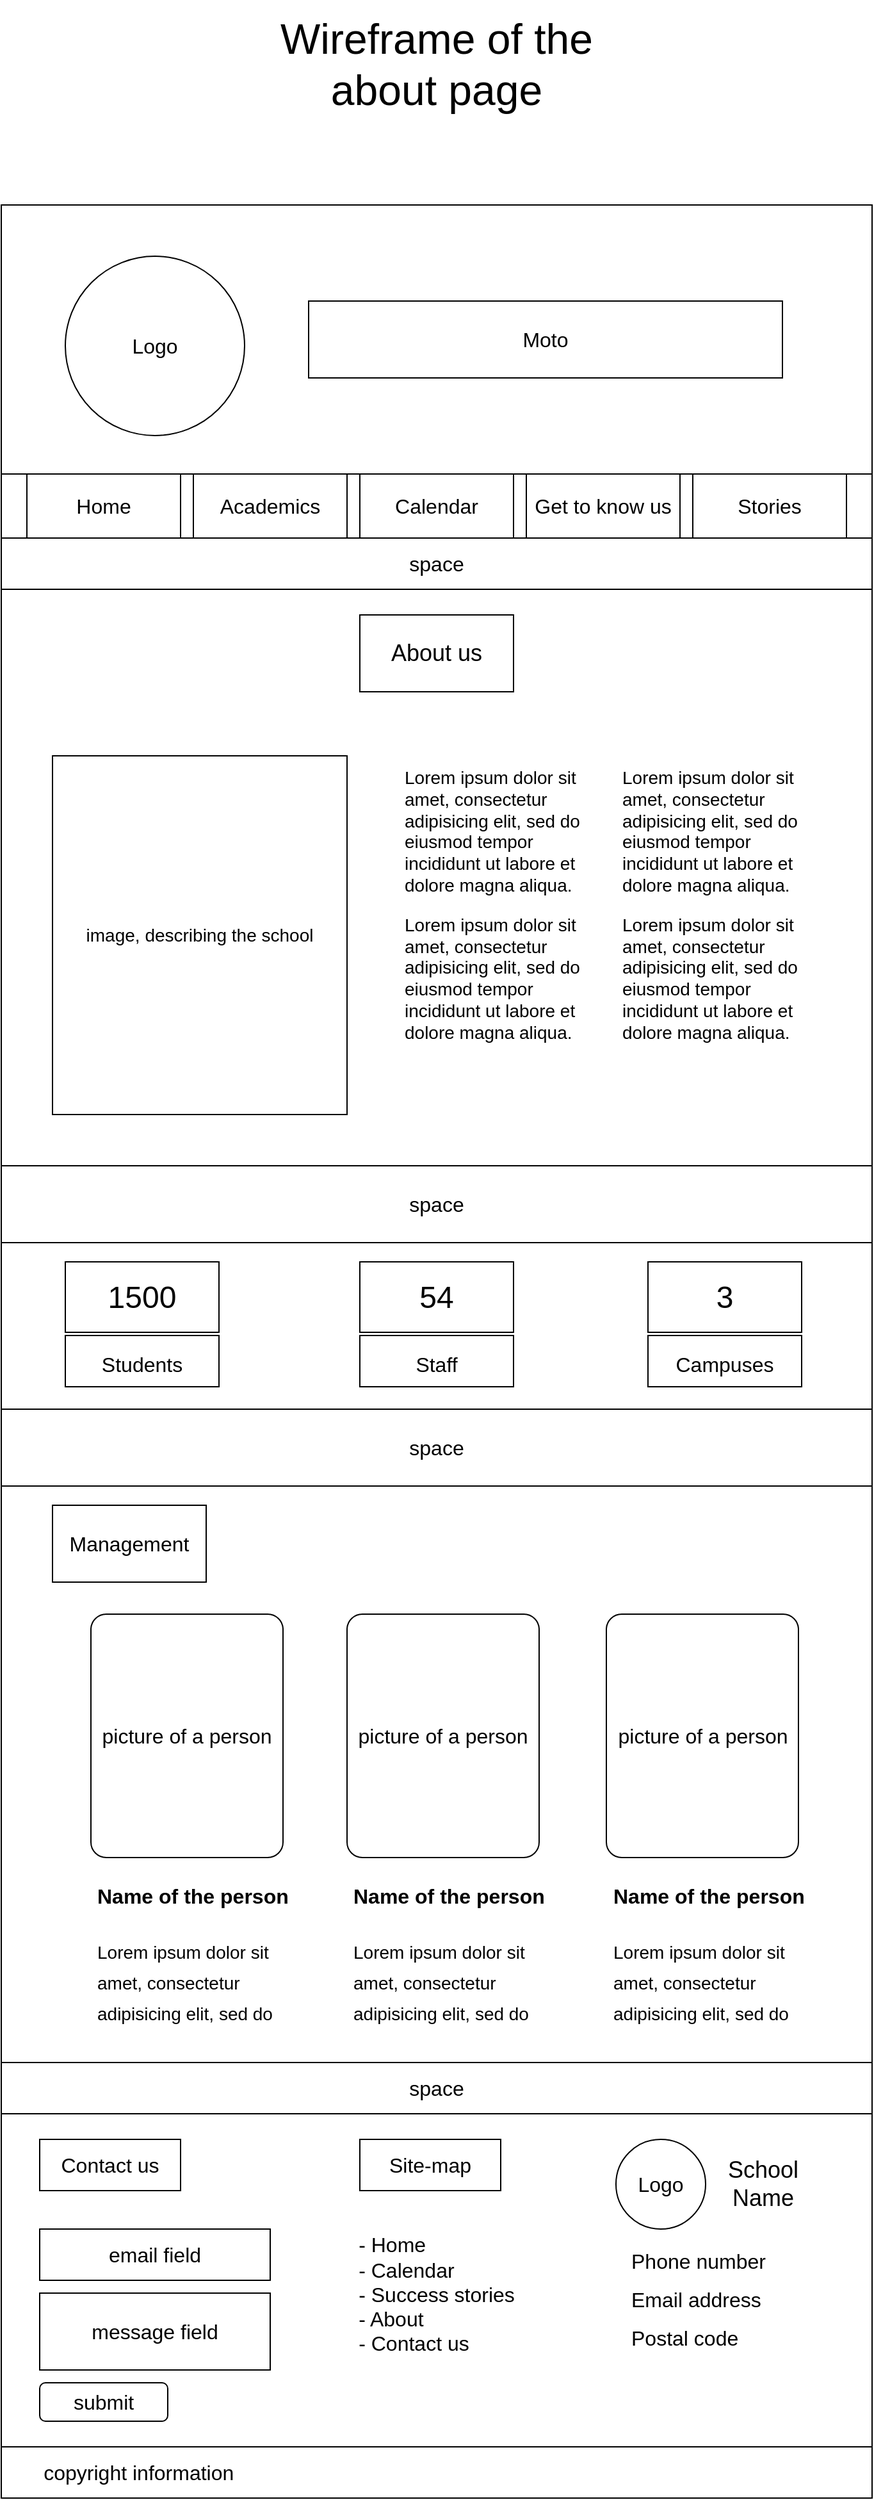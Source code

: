 <mxfile version="20.6.1" type="github">
  <diagram id="zjbsmMx9dNUYekVJXI4S" name="Page-1">
    <mxGraphModel dx="68" dy="993" grid="1" gridSize="10" guides="1" tooltips="1" connect="1" arrows="1" fold="1" page="0" pageScale="1" pageWidth="850" pageHeight="1100" math="0" shadow="0">
      <root>
        <mxCell id="0" />
        <mxCell id="1" parent="0" />
        <mxCell id="_Qzaa5entBogjLJZciO9-70" value="&lt;font style=&quot;font-size: 33px;&quot;&gt;Wireframe of the about page&lt;/font&gt;" style="text;html=1;strokeColor=none;fillColor=none;align=center;verticalAlign=middle;whiteSpace=wrap;rounded=0;fontSize=16;" parent="1" vertex="1">
          <mxGeometry x="1140" y="-40" width="320" height="100" as="geometry" />
        </mxCell>
        <mxCell id="oHM1tqddM9_ak2Br6Nf2-1" value="" style="rounded=0;whiteSpace=wrap;html=1;" parent="1" vertex="1">
          <mxGeometry x="960" y="120" width="680" height="210" as="geometry" />
        </mxCell>
        <mxCell id="oHM1tqddM9_ak2Br6Nf2-2" value="&lt;font style=&quot;font-size: 16px;&quot;&gt;Logo&lt;/font&gt;" style="ellipse;whiteSpace=wrap;html=1;aspect=fixed;" parent="1" vertex="1">
          <mxGeometry x="1010" y="160" width="140" height="140" as="geometry" />
        </mxCell>
        <mxCell id="oHM1tqddM9_ak2Br6Nf2-3" value="Moto" style="rounded=0;whiteSpace=wrap;html=1;fontSize=16;" parent="1" vertex="1">
          <mxGeometry x="1200" y="195" width="370" height="60" as="geometry" />
        </mxCell>
        <mxCell id="oHM1tqddM9_ak2Br6Nf2-4" value="" style="rounded=0;whiteSpace=wrap;html=1;fontSize=16;" parent="1" vertex="1">
          <mxGeometry x="960" y="330" width="680" height="50" as="geometry" />
        </mxCell>
        <mxCell id="oHM1tqddM9_ak2Br6Nf2-5" value="Home" style="rounded=0;whiteSpace=wrap;html=1;fontSize=16;" parent="1" vertex="1">
          <mxGeometry x="980" y="330" width="120" height="50" as="geometry" />
        </mxCell>
        <mxCell id="oHM1tqddM9_ak2Br6Nf2-6" value="Academics" style="rounded=0;whiteSpace=wrap;html=1;fontSize=16;" parent="1" vertex="1">
          <mxGeometry x="1110" y="330" width="120" height="50" as="geometry" />
        </mxCell>
        <mxCell id="oHM1tqddM9_ak2Br6Nf2-7" value="Get to know us" style="rounded=0;whiteSpace=wrap;html=1;fontSize=16;" parent="1" vertex="1">
          <mxGeometry x="1370" y="330" width="120" height="50" as="geometry" />
        </mxCell>
        <mxCell id="oHM1tqddM9_ak2Br6Nf2-8" value="Stories" style="rounded=0;whiteSpace=wrap;html=1;fontSize=16;" parent="1" vertex="1">
          <mxGeometry x="1500" y="330" width="120" height="50" as="geometry" />
        </mxCell>
        <mxCell id="oHM1tqddM9_ak2Br6Nf2-9" value="space" style="rounded=0;whiteSpace=wrap;html=1;fontSize=16;" parent="1" vertex="1">
          <mxGeometry x="960" y="380" width="680" height="40" as="geometry" />
        </mxCell>
        <mxCell id="oHM1tqddM9_ak2Br6Nf2-10" value="Calendar" style="rounded=0;whiteSpace=wrap;html=1;fontSize=16;" parent="1" vertex="1">
          <mxGeometry x="1240" y="330" width="120" height="50" as="geometry" />
        </mxCell>
        <mxCell id="oHM1tqddM9_ak2Br6Nf2-11" value="" style="rounded=0;whiteSpace=wrap;html=1;" parent="1" vertex="1">
          <mxGeometry x="960" y="420" width="680" height="450" as="geometry" />
        </mxCell>
        <mxCell id="oHM1tqddM9_ak2Br6Nf2-12" value="&lt;font style=&quot;font-size: 18px;&quot;&gt;About us&lt;/font&gt;" style="rounded=0;whiteSpace=wrap;html=1;" parent="1" vertex="1">
          <mxGeometry x="1240" y="440" width="120" height="60" as="geometry" />
        </mxCell>
        <mxCell id="oHM1tqddM9_ak2Br6Nf2-13" value="&lt;p style=&quot;font-size: 14px;&quot;&gt;&lt;font style=&quot;font-size: 14px;&quot;&gt;Lorem ipsum dolor sit amet, consectetur adipisicing elit, sed do eiusmod tempor incididunt ut labore et dolore magna aliqua.&lt;/font&gt;&lt;/p&gt;&lt;p style=&quot;font-size: 14px;&quot;&gt;&lt;font style=&quot;font-size: 14px;&quot;&gt;Lorem ipsum dolor sit amet, consectetur adipisicing elit, sed do eiusmod tempor incididunt ut labore et dolore magna aliqua.&lt;/font&gt;&lt;/p&gt;&lt;p&gt;&lt;/p&gt;" style="text;html=1;strokeColor=none;fillColor=none;spacing=5;spacingTop=-20;whiteSpace=wrap;overflow=hidden;rounded=0;fontSize=18;" parent="1" vertex="1">
          <mxGeometry x="1270" y="555" width="170" height="270" as="geometry" />
        </mxCell>
        <mxCell id="oHM1tqddM9_ak2Br6Nf2-14" value="&lt;p style=&quot;font-size: 14px;&quot;&gt;&lt;font style=&quot;font-size: 14px;&quot;&gt;Lorem ipsum dolor sit amet, consectetur adipisicing elit, sed do eiusmod tempor incididunt ut labore et dolore magna aliqua.&lt;/font&gt;&lt;/p&gt;&lt;p style=&quot;font-size: 14px;&quot;&gt;&lt;font style=&quot;font-size: 14px;&quot;&gt;Lorem ipsum dolor sit amet, consectetur adipisicing elit, sed do eiusmod tempor incididunt ut labore et dolore magna aliqua.&lt;/font&gt;&lt;/p&gt;&lt;p&gt;&lt;/p&gt;" style="text;html=1;strokeColor=none;fillColor=none;spacing=5;spacingTop=-20;whiteSpace=wrap;overflow=hidden;rounded=0;fontSize=18;" parent="1" vertex="1">
          <mxGeometry x="1440" y="555" width="170" height="270" as="geometry" />
        </mxCell>
        <mxCell id="oHM1tqddM9_ak2Br6Nf2-15" value="image, describing the school" style="rounded=0;whiteSpace=wrap;html=1;fontSize=14;" parent="1" vertex="1">
          <mxGeometry x="1000" y="550" width="230" height="280" as="geometry" />
        </mxCell>
        <mxCell id="oHM1tqddM9_ak2Br6Nf2-16" value="&lt;font style=&quot;font-size: 16px;&quot;&gt;space&lt;/font&gt;" style="rounded=0;whiteSpace=wrap;html=1;fontSize=14;" parent="1" vertex="1">
          <mxGeometry x="960" y="870" width="680" height="60" as="geometry" />
        </mxCell>
        <mxCell id="oHM1tqddM9_ak2Br6Nf2-17" value="" style="rounded=0;whiteSpace=wrap;html=1;fontSize=16;" parent="1" vertex="1">
          <mxGeometry x="960" y="930" width="680" height="130" as="geometry" />
        </mxCell>
        <mxCell id="oHM1tqddM9_ak2Br6Nf2-18" value="&lt;font style=&quot;font-size: 24px;&quot;&gt;1500&lt;/font&gt;" style="rounded=0;whiteSpace=wrap;html=1;fontSize=16;" parent="1" vertex="1">
          <mxGeometry x="1010" y="945" width="120" height="55" as="geometry" />
        </mxCell>
        <mxCell id="oHM1tqddM9_ak2Br6Nf2-19" value="&lt;font style=&quot;font-size: 24px;&quot;&gt;54&lt;/font&gt;" style="rounded=0;whiteSpace=wrap;html=1;fontSize=16;" parent="1" vertex="1">
          <mxGeometry x="1240" y="945" width="120" height="55" as="geometry" />
        </mxCell>
        <mxCell id="oHM1tqddM9_ak2Br6Nf2-20" value="&lt;font style=&quot;font-size: 24px;&quot;&gt;3&lt;/font&gt;" style="rounded=0;whiteSpace=wrap;html=1;fontSize=16;" parent="1" vertex="1">
          <mxGeometry x="1465" y="945" width="120" height="55" as="geometry" />
        </mxCell>
        <mxCell id="oHM1tqddM9_ak2Br6Nf2-21" value="&lt;font style=&quot;font-size: 16px;&quot;&gt;Students&lt;/font&gt;" style="rounded=0;whiteSpace=wrap;html=1;fontSize=24;" parent="1" vertex="1">
          <mxGeometry x="1010" y="1002.5" width="120" height="40" as="geometry" />
        </mxCell>
        <mxCell id="oHM1tqddM9_ak2Br6Nf2-22" value="&lt;font style=&quot;font-size: 16px;&quot;&gt;Staff&lt;/font&gt;" style="rounded=0;whiteSpace=wrap;html=1;fontSize=24;" parent="1" vertex="1">
          <mxGeometry x="1240" y="1002.5" width="120" height="40" as="geometry" />
        </mxCell>
        <mxCell id="oHM1tqddM9_ak2Br6Nf2-23" value="&lt;font style=&quot;font-size: 16px;&quot;&gt;Campuses&lt;/font&gt;" style="rounded=0;whiteSpace=wrap;html=1;fontSize=24;" parent="1" vertex="1">
          <mxGeometry x="1465" y="1002.5" width="120" height="40" as="geometry" />
        </mxCell>
        <mxCell id="oHM1tqddM9_ak2Br6Nf2-24" value="&lt;font style=&quot;font-size: 16px;&quot;&gt;space&lt;/font&gt;" style="rounded=0;whiteSpace=wrap;html=1;fontSize=14;" parent="1" vertex="1">
          <mxGeometry x="960" y="1060" width="680" height="60" as="geometry" />
        </mxCell>
        <mxCell id="oHM1tqddM9_ak2Br6Nf2-25" value="" style="rounded=0;whiteSpace=wrap;html=1;fontSize=16;" parent="1" vertex="1">
          <mxGeometry x="960" y="1120" width="680" height="470" as="geometry" />
        </mxCell>
        <mxCell id="oHM1tqddM9_ak2Br6Nf2-26" value="Management" style="rounded=0;whiteSpace=wrap;html=1;fontSize=16;" parent="1" vertex="1">
          <mxGeometry x="1000" y="1135" width="120" height="60" as="geometry" />
        </mxCell>
        <mxCell id="oHM1tqddM9_ak2Br6Nf2-35" value="&lt;font style=&quot;font-size: 16px;&quot;&gt;picture of a person&lt;/font&gt;" style="rounded=1;whiteSpace=wrap;html=1;fontSize=12;arcSize=8;" parent="1" vertex="1">
          <mxGeometry x="1030" y="1220" width="150" height="190" as="geometry" />
        </mxCell>
        <mxCell id="oHM1tqddM9_ak2Br6Nf2-39" value="&lt;h1 style=&quot;font-size: 16px;&quot;&gt;&lt;font style=&quot;font-size: 16px;&quot;&gt;Name of the person&lt;br&gt;&lt;/font&gt;&lt;/h1&gt;&lt;p style=&quot;font-size: 20px;&quot;&gt;&lt;font style=&quot;font-size: 14px;&quot;&gt;Lorem ipsum dolor sit amet, consectetur adipisicing elit, sed do &lt;br&gt;&lt;/font&gt;&lt;/p&gt;" style="text;html=1;strokeColor=none;fillColor=none;spacing=5;spacingTop=-20;whiteSpace=wrap;overflow=hidden;rounded=0;fontSize=24;" parent="1" vertex="1">
          <mxGeometry x="1030" y="1430" width="170" height="130" as="geometry" />
        </mxCell>
        <mxCell id="oHM1tqddM9_ak2Br6Nf2-40" value="&lt;font style=&quot;font-size: 16px;&quot;&gt;picture of a person&lt;/font&gt;" style="rounded=1;whiteSpace=wrap;html=1;fontSize=12;arcSize=8;" parent="1" vertex="1">
          <mxGeometry x="1230" y="1220" width="150" height="190" as="geometry" />
        </mxCell>
        <mxCell id="oHM1tqddM9_ak2Br6Nf2-41" value="&lt;h1 style=&quot;font-size: 16px;&quot;&gt;&lt;font style=&quot;font-size: 16px;&quot;&gt;Name of the person&lt;br&gt;&lt;/font&gt;&lt;/h1&gt;&lt;p style=&quot;font-size: 20px;&quot;&gt;&lt;font style=&quot;font-size: 14px;&quot;&gt;Lorem ipsum dolor sit amet, consectetur adipisicing elit, sed do &lt;br&gt;&lt;/font&gt;&lt;/p&gt;" style="text;html=1;strokeColor=none;fillColor=none;spacing=5;spacingTop=-20;whiteSpace=wrap;overflow=hidden;rounded=0;fontSize=24;" parent="1" vertex="1">
          <mxGeometry x="1230" y="1430" width="170" height="130" as="geometry" />
        </mxCell>
        <mxCell id="oHM1tqddM9_ak2Br6Nf2-42" value="&lt;font style=&quot;font-size: 16px;&quot;&gt;picture of a person&lt;/font&gt;" style="rounded=1;whiteSpace=wrap;html=1;fontSize=12;arcSize=8;" parent="1" vertex="1">
          <mxGeometry x="1432.5" y="1220" width="150" height="190" as="geometry" />
        </mxCell>
        <mxCell id="oHM1tqddM9_ak2Br6Nf2-43" value="&lt;h1 style=&quot;font-size: 16px;&quot;&gt;&lt;font style=&quot;font-size: 16px;&quot;&gt;Name of the person&lt;br&gt;&lt;/font&gt;&lt;/h1&gt;&lt;p style=&quot;font-size: 20px;&quot;&gt;&lt;font style=&quot;font-size: 14px;&quot;&gt;Lorem ipsum dolor sit amet, consectetur adipisicing elit, sed do &lt;br&gt;&lt;/font&gt;&lt;/p&gt;" style="text;html=1;strokeColor=none;fillColor=none;spacing=5;spacingTop=-20;whiteSpace=wrap;overflow=hidden;rounded=0;fontSize=24;" parent="1" vertex="1">
          <mxGeometry x="1432.5" y="1430" width="170" height="130" as="geometry" />
        </mxCell>
        <mxCell id="oHM1tqddM9_ak2Br6Nf2-44" value="&lt;font style=&quot;font-size: 16px;&quot;&gt;space&lt;/font&gt;" style="rounded=0;whiteSpace=wrap;html=1;fontSize=14;" parent="1" vertex="1">
          <mxGeometry x="960" y="1570" width="680" height="40" as="geometry" />
        </mxCell>
        <mxCell id="oHM1tqddM9_ak2Br6Nf2-45" value="" style="rounded=0;whiteSpace=wrap;html=1;fontSize=16;" parent="1" vertex="1">
          <mxGeometry x="960" y="1610" width="680" height="260" as="geometry" />
        </mxCell>
        <mxCell id="oHM1tqddM9_ak2Br6Nf2-46" value="Contact us" style="rounded=0;whiteSpace=wrap;html=1;fontSize=16;" parent="1" vertex="1">
          <mxGeometry x="990" y="1630" width="110" height="40" as="geometry" />
        </mxCell>
        <mxCell id="oHM1tqddM9_ak2Br6Nf2-47" value="email field" style="rounded=0;whiteSpace=wrap;html=1;fontSize=16;" parent="1" vertex="1">
          <mxGeometry x="990" y="1700" width="180" height="40" as="geometry" />
        </mxCell>
        <mxCell id="oHM1tqddM9_ak2Br6Nf2-48" value="message field" style="rounded=0;whiteSpace=wrap;html=1;fontSize=16;" parent="1" vertex="1">
          <mxGeometry x="990" y="1750" width="180" height="60" as="geometry" />
        </mxCell>
        <mxCell id="oHM1tqddM9_ak2Br6Nf2-49" value="submit" style="rounded=1;whiteSpace=wrap;html=1;fontSize=16;" parent="1" vertex="1">
          <mxGeometry x="990" y="1820" width="100" height="30" as="geometry" />
        </mxCell>
        <mxCell id="oHM1tqddM9_ak2Br6Nf2-50" value="Site-map" style="rounded=0;whiteSpace=wrap;html=1;fontSize=16;" parent="1" vertex="1">
          <mxGeometry x="1240" y="1630" width="110" height="40" as="geometry" />
        </mxCell>
        <mxCell id="oHM1tqddM9_ak2Br6Nf2-51" value="&lt;div align=&quot;left&quot;&gt;- Home&lt;/div&gt;&lt;div align=&quot;left&quot;&gt;- Calendar&lt;/div&gt;&lt;div align=&quot;left&quot;&gt;- Success stories&lt;br&gt;&lt;/div&gt;&lt;div align=&quot;left&quot;&gt;- About&lt;/div&gt;&lt;div align=&quot;left&quot;&gt;- Contact us&lt;/div&gt;&lt;div&gt;&lt;br&gt;&lt;/div&gt;&lt;div&gt;&lt;br&gt;&lt;/div&gt;" style="text;html=1;strokeColor=none;fillColor=none;align=center;verticalAlign=middle;whiteSpace=wrap;rounded=0;fontSize=16;" parent="1" vertex="1">
          <mxGeometry x="1230" y="1700" width="140" height="140" as="geometry" />
        </mxCell>
        <mxCell id="oHM1tqddM9_ak2Br6Nf2-52" value="Logo" style="ellipse;whiteSpace=wrap;html=1;aspect=fixed;fontSize=16;" parent="1" vertex="1">
          <mxGeometry x="1440" y="1630" width="70" height="70" as="geometry" />
        </mxCell>
        <mxCell id="oHM1tqddM9_ak2Br6Nf2-53" value="&lt;font style=&quot;font-size: 18px;&quot;&gt;School Name&lt;/font&gt;" style="text;html=1;strokeColor=none;fillColor=none;align=center;verticalAlign=middle;whiteSpace=wrap;rounded=0;fontSize=16;" parent="1" vertex="1">
          <mxGeometry x="1510" y="1635" width="90" height="60" as="geometry" />
        </mxCell>
        <mxCell id="oHM1tqddM9_ak2Br6Nf2-54" value="&lt;div align=&quot;left&quot;&gt;&lt;font style=&quot;font-size: 16px;&quot;&gt;Phone number&lt;/font&gt;&lt;/div&gt;" style="text;html=1;strokeColor=none;fillColor=none;align=left;verticalAlign=middle;whiteSpace=wrap;rounded=0;fontSize=18;" parent="1" vertex="1">
          <mxGeometry x="1450" y="1710" width="135" height="30" as="geometry" />
        </mxCell>
        <mxCell id="oHM1tqddM9_ak2Br6Nf2-55" value="&lt;div style=&quot;font-size: 16px;&quot; align=&quot;left&quot;&gt;&lt;font style=&quot;font-size: 16px;&quot;&gt;Email address&lt;br&gt;&lt;/font&gt;&lt;/div&gt;" style="text;html=1;strokeColor=none;fillColor=none;align=left;verticalAlign=middle;whiteSpace=wrap;rounded=0;fontSize=18;" parent="1" vertex="1">
          <mxGeometry x="1450" y="1740" width="135" height="30" as="geometry" />
        </mxCell>
        <mxCell id="oHM1tqddM9_ak2Br6Nf2-56" value="&lt;font style=&quot;font-size: 16px;&quot;&gt;Postal code&lt;/font&gt;" style="text;html=1;strokeColor=none;fillColor=none;align=left;verticalAlign=middle;whiteSpace=wrap;rounded=0;fontSize=18;" parent="1" vertex="1">
          <mxGeometry x="1450" y="1770" width="135" height="30" as="geometry" />
        </mxCell>
        <mxCell id="oHM1tqddM9_ak2Br6Nf2-57" value="&lt;div align=&quot;left&quot;&gt;&amp;nbsp;&amp;nbsp;&amp;nbsp;&amp;nbsp;&amp;nbsp;&amp;nbsp; copyright information&lt;br&gt;&lt;/div&gt;" style="rounded=0;whiteSpace=wrap;html=1;fontSize=16;align=left;" parent="1" vertex="1">
          <mxGeometry x="960" y="1870" width="680" height="40" as="geometry" />
        </mxCell>
      </root>
    </mxGraphModel>
  </diagram>
</mxfile>
